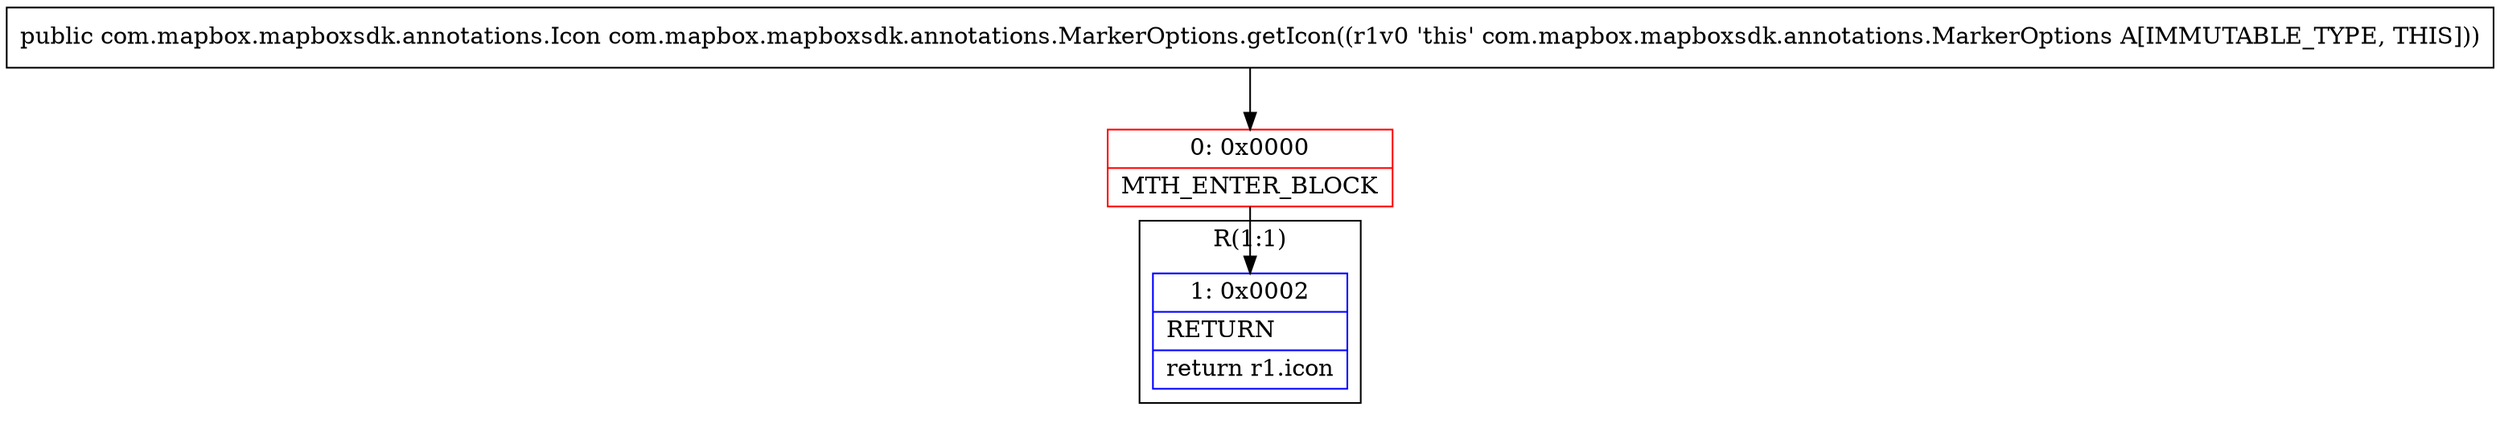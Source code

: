 digraph "CFG forcom.mapbox.mapboxsdk.annotations.MarkerOptions.getIcon()Lcom\/mapbox\/mapboxsdk\/annotations\/Icon;" {
subgraph cluster_Region_146450830 {
label = "R(1:1)";
node [shape=record,color=blue];
Node_1 [shape=record,label="{1\:\ 0x0002|RETURN\l|return r1.icon\l}"];
}
Node_0 [shape=record,color=red,label="{0\:\ 0x0000|MTH_ENTER_BLOCK\l}"];
MethodNode[shape=record,label="{public com.mapbox.mapboxsdk.annotations.Icon com.mapbox.mapboxsdk.annotations.MarkerOptions.getIcon((r1v0 'this' com.mapbox.mapboxsdk.annotations.MarkerOptions A[IMMUTABLE_TYPE, THIS])) }"];
MethodNode -> Node_0;
Node_0 -> Node_1;
}

